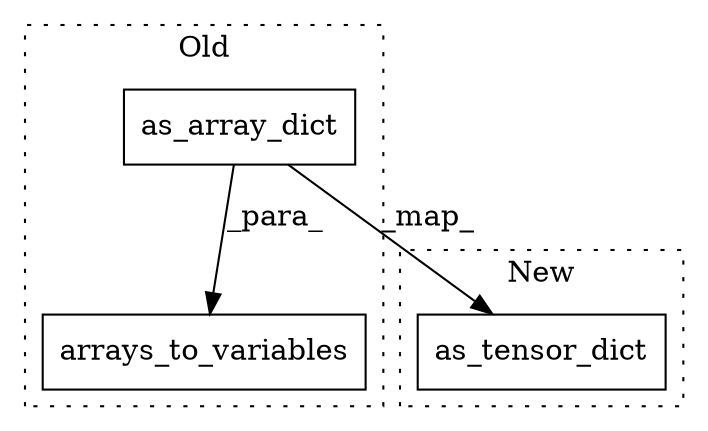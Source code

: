 digraph G {
subgraph cluster0 {
1 [label="as_array_dict" a="32" s="2037" l="15" shape="box"];
3 [label="arrays_to_variables" a="32" s="2004,2052" l="20,1" shape="box"];
label = "Old";
style="dotted";
}
subgraph cluster1 {
2 [label="as_tensor_dict" a="32" s="1974" l="16" shape="box"];
label = "New";
style="dotted";
}
1 -> 3 [label="_para_"];
1 -> 2 [label="_map_"];
}